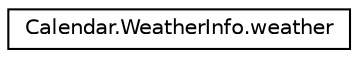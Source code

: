 digraph "Graphical Class Hierarchy"
{
 // LATEX_PDF_SIZE
  edge [fontname="Helvetica",fontsize="10",labelfontname="Helvetica",labelfontsize="10"];
  node [fontname="Helvetica",fontsize="10",shape=record];
  rankdir="LR";
  Node0 [label="Calendar.WeatherInfo.weather",height=0.2,width=0.4,color="black", fillcolor="white", style="filled",URL="$classCalendar_1_1WeatherInfo_1_1weather.html",tooltip=" "];
}
